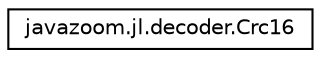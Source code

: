 digraph "Graphical Class Hierarchy"
{
 // LATEX_PDF_SIZE
  edge [fontname="Helvetica",fontsize="10",labelfontname="Helvetica",labelfontsize="10"];
  node [fontname="Helvetica",fontsize="10",shape=record];
  rankdir="LR";
  Node0 [label="javazoom.jl.decoder.Crc16",height=0.2,width=0.4,color="black", fillcolor="white", style="filled",URL="$classjavazoom_1_1jl_1_1decoder_1_1_crc16.html",tooltip=" "];
}
